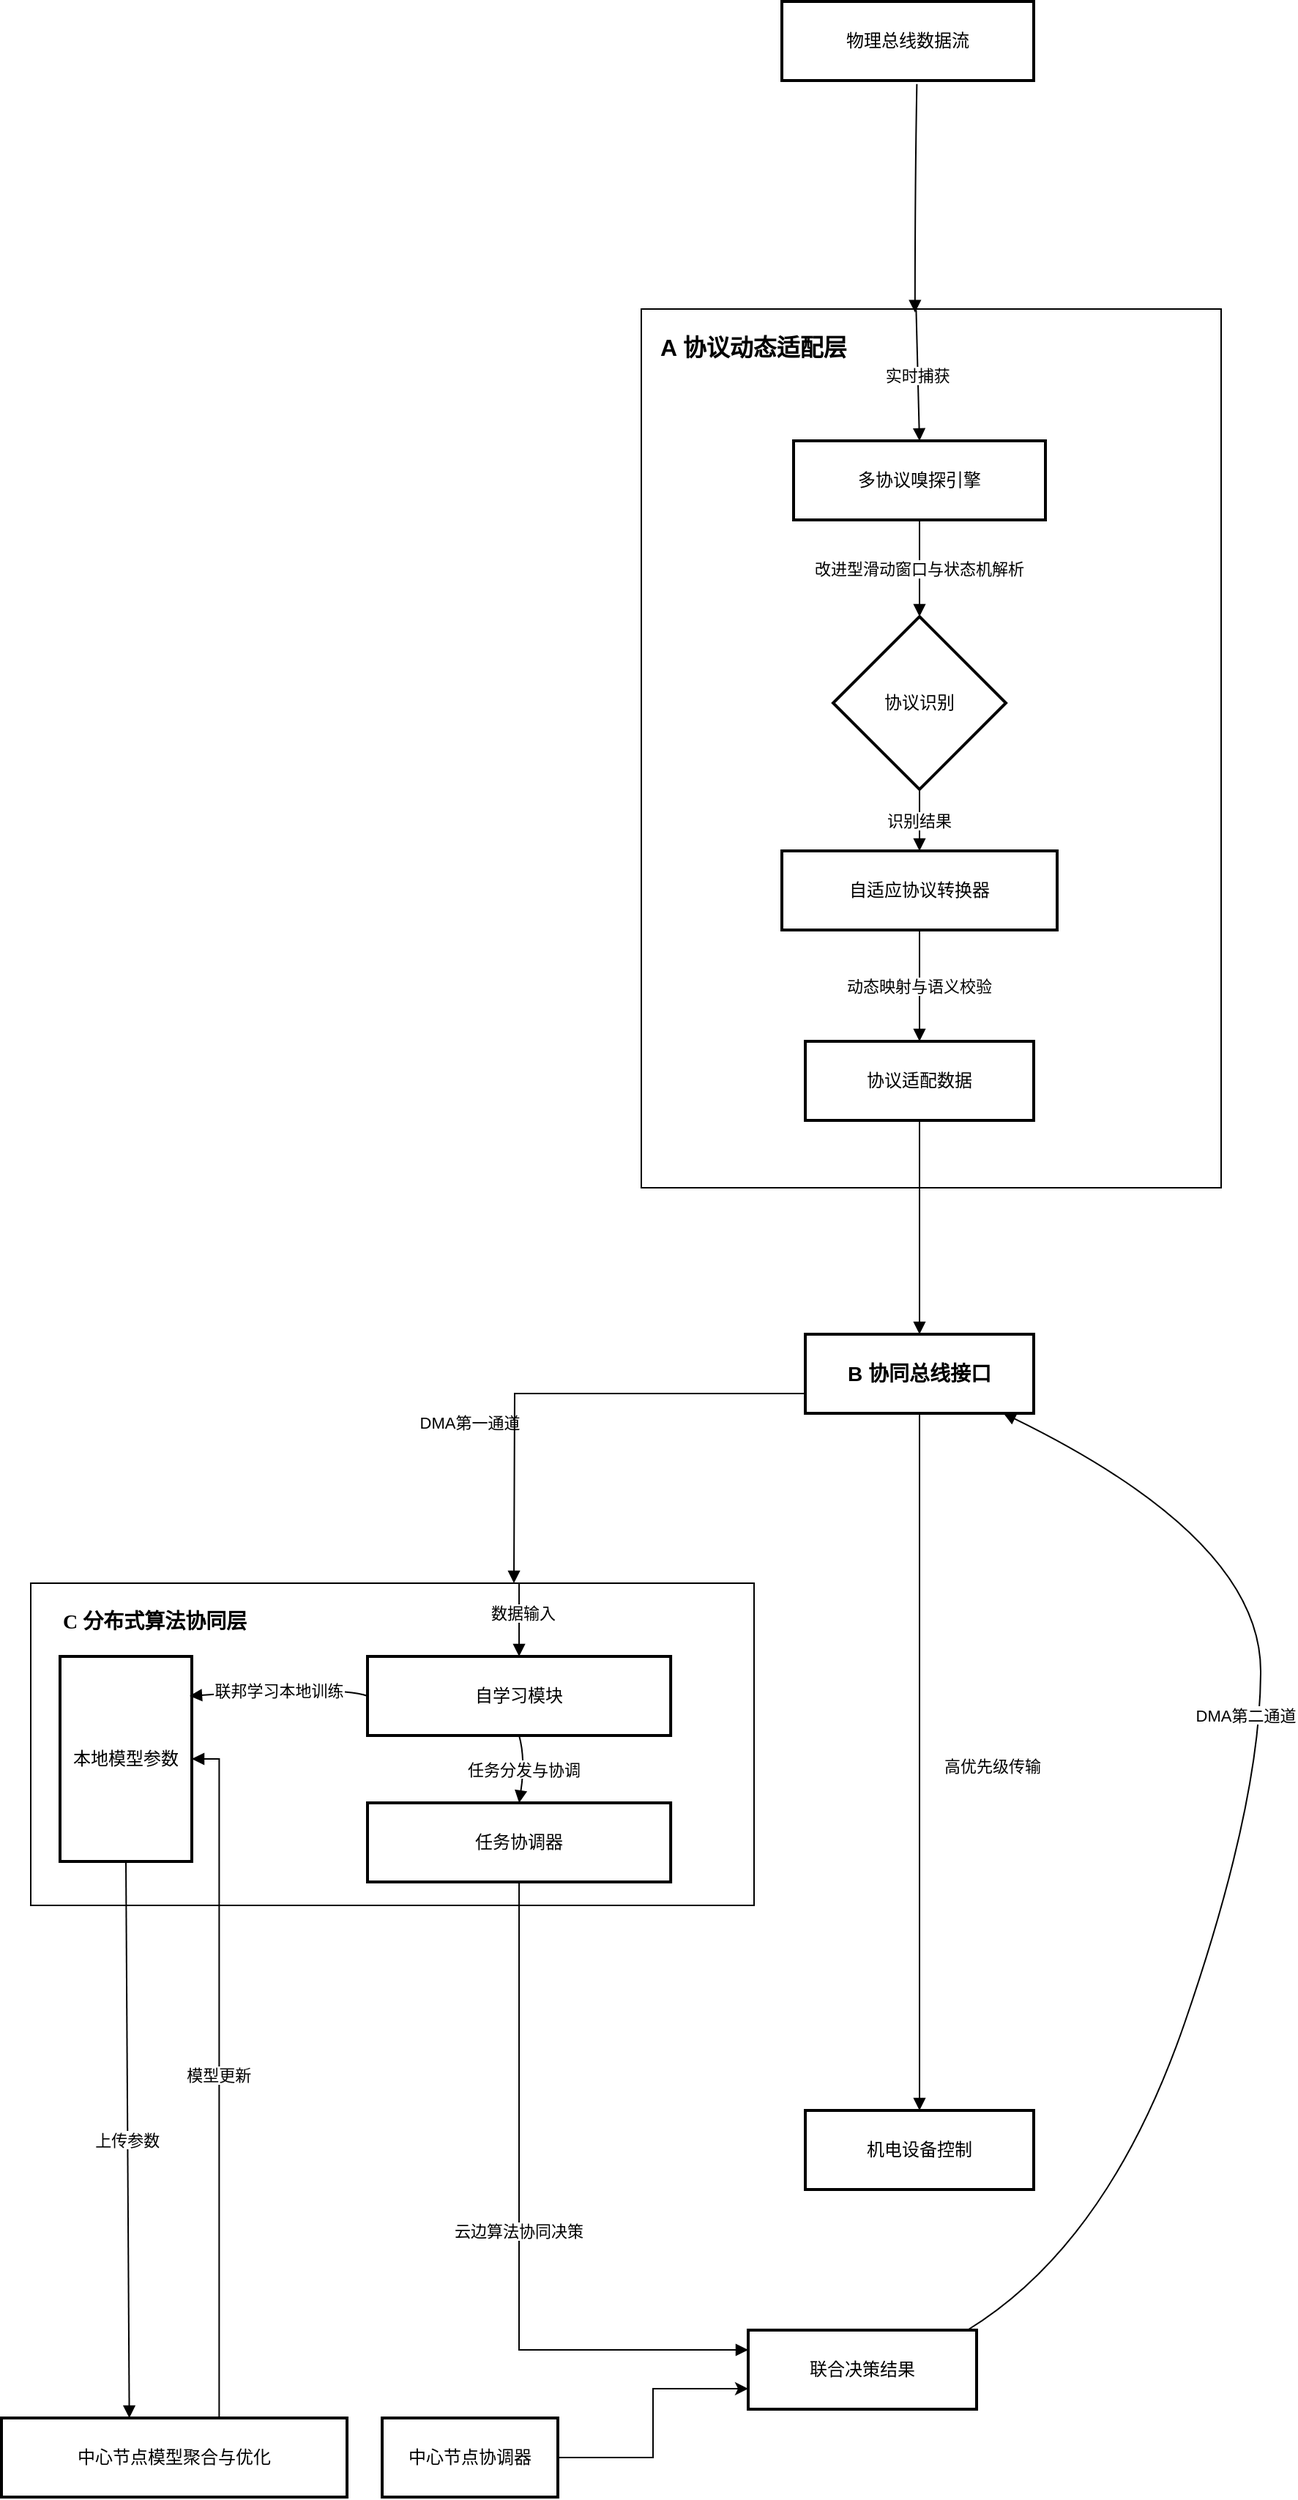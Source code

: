 <mxfile version="27.1.5">
  <diagram name="第 1 页" id="i4zDwKr-480T4ZqlYLz5">
    <mxGraphModel dx="1460" dy="840" grid="1" gridSize="10" guides="1" tooltips="1" connect="1" arrows="1" fold="1" page="1" pageScale="1" pageWidth="827" pageHeight="1169" math="0" shadow="0">
      <root>
        <mxCell id="0" />
        <mxCell id="1" parent="0" />
        <mxCell id="6QbdugIMN3S3a9xzyig_-5" value="" style="group" vertex="1" connectable="0" parent="1">
          <mxGeometry x="647" y="320" width="396" height="600" as="geometry" />
        </mxCell>
        <mxCell id="sWlQ1pEmlknpdHxI84hu-36" value="" style="rounded=0;whiteSpace=wrap;html=1;" parent="6QbdugIMN3S3a9xzyig_-5" vertex="1">
          <mxGeometry width="396" height="600" as="geometry" />
        </mxCell>
        <mxCell id="6QbdugIMN3S3a9xzyig_-1" value="&lt;span style=&quot;font-family: Helvetica; font-style: normal; font-variant-ligatures: normal; font-variant-caps: normal; letter-spacing: normal; orphans: 2; text-align: center; text-indent: 0px; text-transform: none; widows: 2; word-spacing: 0px; -webkit-text-stroke-width: 0px; white-space: normal; text-decoration-thickness: initial; text-decoration-style: initial; text-decoration-color: initial; float: none; display: inline !important;&quot;&gt;A 协议动态适配层&lt;/span&gt;" style="text;whiteSpace=wrap;html=1;fontColor=default;fontStyle=1;fontSize=16;" vertex="1" parent="6QbdugIMN3S3a9xzyig_-5">
          <mxGeometry x="11" y="10" width="139" height="40" as="geometry" />
        </mxCell>
        <mxCell id="6QbdugIMN3S3a9xzyig_-4" value="" style="group" vertex="1" connectable="0" parent="1">
          <mxGeometry x="230" y="1190" width="494" height="220" as="geometry" />
        </mxCell>
        <mxCell id="6QbdugIMN3S3a9xzyig_-3" value="&lt;span style=&quot;color: rgb(0, 0, 0); font-family: Helvetica; font-style: normal; font-variant-ligatures: normal; font-variant-caps: normal; letter-spacing: normal; orphans: 2; text-align: center; text-indent: 0px; text-transform: none; widows: 2; word-spacing: 0px; -webkit-text-stroke-width: 0px; white-space: normal; text-decoration-thickness: initial; text-decoration-style: initial; text-decoration-color: initial; float: none; display: inline !important;&quot;&gt;&lt;font style=&quot;font-size: 14px;&quot;&gt;分布式算法协同层&lt;/font&gt;&lt;/span&gt;" style="text;whiteSpace=wrap;html=1;fontStyle=1" vertex="1" parent="6QbdugIMN3S3a9xzyig_-4">
          <mxGeometry x="20.707" y="10" width="192.275" height="40" as="geometry" />
        </mxCell>
        <mxCell id="6QbdugIMN3S3a9xzyig_-2" value="" style="rounded=0;whiteSpace=wrap;html=1;" vertex="1" parent="6QbdugIMN3S3a9xzyig_-4">
          <mxGeometry width="494.0" height="220" as="geometry" />
        </mxCell>
        <mxCell id="sWlQ1pEmlknpdHxI84hu-10" value="自学习模块" style="whiteSpace=wrap;strokeWidth=2;" parent="6QbdugIMN3S3a9xzyig_-4" vertex="1">
          <mxGeometry x="229.997" y="50" width="207.066" height="54" as="geometry" />
        </mxCell>
        <mxCell id="sWlQ1pEmlknpdHxI84hu-13" value="任务协调器" style="whiteSpace=wrap;strokeWidth=2;" parent="6QbdugIMN3S3a9xzyig_-4" vertex="1">
          <mxGeometry x="229.997" y="150" width="207.066" height="54" as="geometry" />
        </mxCell>
        <mxCell id="sWlQ1pEmlknpdHxI84hu-25" value="数据输入" style="curved=1;startArrow=none;endArrow=block;exitX=0.5;exitY=0;entryX=0.5;entryY=0.01;rounded=0;exitDx=0;exitDy=0;" parent="6QbdugIMN3S3a9xzyig_-4" target="sWlQ1pEmlknpdHxI84hu-10" edge="1">
          <mxGeometry x="-0.2" y="3" relative="1" as="geometry">
            <Array as="points">
              <mxPoint x="333.53" y="40" />
            </Array>
            <mxPoint x="333.53" as="sourcePoint" />
            <mxPoint as="offset" />
          </mxGeometry>
        </mxCell>
        <mxCell id="sWlQ1pEmlknpdHxI84hu-29" value="任务分发与协调" style="curved=1;startArrow=none;endArrow=block;rounded=0;entryX=0.5;entryY=0;entryDx=0;entryDy=0;exitX=0.5;exitY=1;exitDx=0;exitDy=0;" parent="6QbdugIMN3S3a9xzyig_-4" source="sWlQ1pEmlknpdHxI84hu-10" target="sWlQ1pEmlknpdHxI84hu-13" edge="1">
          <mxGeometry relative="1" as="geometry">
            <Array as="points">
              <mxPoint x="337.967" y="120" />
            </Array>
            <mxPoint x="382.227" y="193.075" as="sourcePoint" />
          </mxGeometry>
        </mxCell>
        <mxCell id="sWlQ1pEmlknpdHxI84hu-11" value="本地模型参数" style="whiteSpace=wrap;strokeWidth=2;" parent="6QbdugIMN3S3a9xzyig_-4" vertex="1">
          <mxGeometry x="20" y="50" width="90" height="140" as="geometry" />
        </mxCell>
        <mxCell id="sWlQ1pEmlknpdHxI84hu-26" value="联邦学习本地训练" style="curved=1;startArrow=none;endArrow=block;exitX=0;exitY=0.5;entryX=0.983;entryY=0.193;rounded=0;exitDx=0;exitDy=0;entryDx=0;entryDy=0;entryPerimeter=0;" parent="6QbdugIMN3S3a9xzyig_-4" source="sWlQ1pEmlknpdHxI84hu-10" target="sWlQ1pEmlknpdHxI84hu-11" edge="1">
          <mxGeometry relative="1" as="geometry">
            <Array as="points">
              <mxPoint x="210" y="70" />
            </Array>
          </mxGeometry>
        </mxCell>
        <mxCell id="6QbdugIMN3S3a9xzyig_-11" value="&lt;p class=&quot;MsoNormal&quot;&gt;&lt;b style=&quot;mso-bidi-font-weight:normal&quot;&gt;&lt;span dir=&quot;LTR&quot; style=&quot;mso-spacerun:&#39;yes&#39;;font-family:&#39;Times New Roman&#39;;mso-fareast-font-family:&#39;Google Sans Text&#39;;&lt;br/&gt;color:rgb(27,28,29);mso-ansi-font-weight:bold;mso-ansi-font-style:normal;&lt;br/&gt;font-size:12.0pt;&quot;&gt;&lt;font style=&quot;font-size: 14px;&quot; face=&quot;Google Sans Text&quot;&gt;C 分布式算法协同层&lt;/font&gt;&lt;/span&gt;&lt;/b&gt;&lt;/p&gt;" style="text;whiteSpace=wrap;html=1;" vertex="1" parent="6QbdugIMN3S3a9xzyig_-4">
          <mxGeometry x="20" width="160" height="40" as="geometry" />
        </mxCell>
        <mxCell id="sWlQ1pEmlknpdHxI84hu-2" value="物理总线数据流" style="whiteSpace=wrap;strokeWidth=2;" parent="1" vertex="1">
          <mxGeometry x="743" y="110" width="172" height="54" as="geometry" />
        </mxCell>
        <mxCell id="sWlQ1pEmlknpdHxI84hu-4" value="多协议嗅探引擎" style="whiteSpace=wrap;strokeWidth=2;" parent="1" vertex="1">
          <mxGeometry x="751" y="410" width="172" height="54" as="geometry" />
        </mxCell>
        <mxCell id="sWlQ1pEmlknpdHxI84hu-5" value="协议识别" style="rhombus;strokeWidth=2;whiteSpace=wrap;" parent="1" vertex="1">
          <mxGeometry x="778" y="530" width="118" height="118" as="geometry" />
        </mxCell>
        <mxCell id="sWlQ1pEmlknpdHxI84hu-6" value="自适应协议转换器" style="whiteSpace=wrap;strokeWidth=2;" parent="1" vertex="1">
          <mxGeometry x="743" y="690" width="188" height="54" as="geometry" />
        </mxCell>
        <mxCell id="sWlQ1pEmlknpdHxI84hu-7" value="协议适配数据" style="whiteSpace=wrap;strokeWidth=2;" parent="1" vertex="1">
          <mxGeometry x="759" y="820" width="156" height="54" as="geometry" />
        </mxCell>
        <mxCell id="sWlQ1pEmlknpdHxI84hu-8" value="B 协同总线接口" style="whiteSpace=wrap;strokeWidth=2;fontStyle=1;fontSize=14;" parent="1" vertex="1">
          <mxGeometry x="759" y="1020" width="156" height="54" as="geometry" />
        </mxCell>
        <mxCell id="sWlQ1pEmlknpdHxI84hu-12" value="中心节点模型聚合与优化" style="whiteSpace=wrap;strokeWidth=2;" parent="1" vertex="1">
          <mxGeometry x="210" y="1760" width="236" height="54" as="geometry" />
        </mxCell>
        <mxCell id="sWlQ1pEmlknpdHxI84hu-14" value="联合决策结果" style="whiteSpace=wrap;strokeWidth=2;" parent="1" vertex="1">
          <mxGeometry x="720" y="1700" width="156" height="54" as="geometry" />
        </mxCell>
        <mxCell id="sWlQ1pEmlknpdHxI84hu-16" value="机电设备控制" style="whiteSpace=wrap;strokeWidth=2;" parent="1" vertex="1">
          <mxGeometry x="759" y="1550" width="156" height="54" as="geometry" />
        </mxCell>
        <mxCell id="sWlQ1pEmlknpdHxI84hu-18" value="" style="curved=1;startArrow=none;endArrow=block;exitX=0.536;exitY=1.044;rounded=0;exitDx=0;exitDy=0;entryX=0.472;entryY=0.004;entryDx=0;entryDy=0;entryPerimeter=0;exitPerimeter=0;" parent="1" source="sWlQ1pEmlknpdHxI84hu-2" target="sWlQ1pEmlknpdHxI84hu-36" edge="1">
          <mxGeometry relative="1" as="geometry">
            <Array as="points">
              <mxPoint x="834" y="230" />
            </Array>
            <mxPoint x="843" y="130" as="sourcePoint" />
            <mxPoint x="850" y="310" as="targetPoint" />
          </mxGeometry>
        </mxCell>
        <mxCell id="sWlQ1pEmlknpdHxI84hu-19" value="实时捕获" style="curved=1;startArrow=none;endArrow=block;exitX=0.474;exitY=0.001;entryX=0.5;entryY=0.01;rounded=0;exitDx=0;exitDy=0;exitPerimeter=0;" parent="1" source="sWlQ1pEmlknpdHxI84hu-36" target="sWlQ1pEmlknpdHxI84hu-4" edge="1">
          <mxGeometry relative="1" as="geometry">
            <Array as="points" />
            <mxPoint x="833.0" y="510" as="sourcePoint" />
          </mxGeometry>
        </mxCell>
        <mxCell id="sWlQ1pEmlknpdHxI84hu-20" value="改进型滑动窗口与状态机解析" style="curved=1;startArrow=none;endArrow=block;exitX=0.5;exitY=1.01;entryX=0.5;entryY=0;rounded=0;" parent="1" source="sWlQ1pEmlknpdHxI84hu-4" target="sWlQ1pEmlknpdHxI84hu-5" edge="1">
          <mxGeometry relative="1" as="geometry">
            <Array as="points" />
          </mxGeometry>
        </mxCell>
        <mxCell id="sWlQ1pEmlknpdHxI84hu-21" value="识别结果" style="curved=1;startArrow=none;endArrow=block;exitX=0.5;exitY=1;entryX=0.5;entryY=0;rounded=0;" parent="1" source="sWlQ1pEmlknpdHxI84hu-5" target="sWlQ1pEmlknpdHxI84hu-6" edge="1">
          <mxGeometry relative="1" as="geometry">
            <Array as="points" />
          </mxGeometry>
        </mxCell>
        <mxCell id="sWlQ1pEmlknpdHxI84hu-22" value="动态映射与语义校验" style="curved=1;startArrow=none;endArrow=block;exitX=0.5;exitY=1;entryX=0.5;entryY=0;rounded=0;" parent="1" source="sWlQ1pEmlknpdHxI84hu-6" target="sWlQ1pEmlknpdHxI84hu-7" edge="1">
          <mxGeometry relative="1" as="geometry">
            <Array as="points" />
          </mxGeometry>
        </mxCell>
        <mxCell id="sWlQ1pEmlknpdHxI84hu-23" value="DMA第一通道" style="curved=1;startArrow=none;endArrow=block;exitX=0.5;exitY=1;entryX=0.5;entryY=-0.01;rounded=0;" parent="1" source="sWlQ1pEmlknpdHxI84hu-7" target="sWlQ1pEmlknpdHxI84hu-8" edge="1">
          <mxGeometry x="1" y="-313" relative="1" as="geometry">
            <Array as="points" />
            <mxPoint x="6" y="60" as="offset" />
          </mxGeometry>
        </mxCell>
        <mxCell id="sWlQ1pEmlknpdHxI84hu-24" value="高优先级传输" style="startArrow=none;endArrow=block;exitX=0;exitY=0.75;rounded=0;edgeStyle=orthogonalEdgeStyle;" parent="1" source="sWlQ1pEmlknpdHxI84hu-8" edge="1">
          <mxGeometry x="-1" y="261" relative="1" as="geometry">
            <mxPoint x="560" y="1190" as="targetPoint" />
            <mxPoint x="128" y="-7" as="offset" />
          </mxGeometry>
        </mxCell>
        <mxCell id="sWlQ1pEmlknpdHxI84hu-27" value="上传参数" style="startArrow=none;endArrow=block;exitX=0.5;exitY=1;entryX=0.37;entryY=0;rounded=0;exitDx=0;exitDy=0;" parent="1" source="sWlQ1pEmlknpdHxI84hu-11" target="sWlQ1pEmlknpdHxI84hu-12" edge="1">
          <mxGeometry relative="1" as="geometry" />
        </mxCell>
        <mxCell id="sWlQ1pEmlknpdHxI84hu-28" value="模型更新" style="startArrow=none;endArrow=block;exitX=0.63;exitY=0;entryX=1;entryY=0.5;rounded=0;entryDx=0;entryDy=0;edgeStyle=orthogonalEdgeStyle;" parent="1" source="sWlQ1pEmlknpdHxI84hu-12" target="sWlQ1pEmlknpdHxI84hu-11" edge="1">
          <mxGeometry relative="1" as="geometry" />
        </mxCell>
        <mxCell id="sWlQ1pEmlknpdHxI84hu-30" value="云边算法协同决策" style="startArrow=none;endArrow=block;exitX=0.5;exitY=1;rounded=0;edgeStyle=orthogonalEdgeStyle;entryX=0;entryY=0.25;entryDx=0;entryDy=0;exitDx=0;exitDy=0;" parent="1" source="sWlQ1pEmlknpdHxI84hu-13" target="sWlQ1pEmlknpdHxI84hu-14" edge="1">
          <mxGeometry relative="1" as="geometry">
            <Array as="points">
              <mxPoint x="563" y="1714" />
            </Array>
            <mxPoint x="490.53" y="1370" as="sourcePoint" />
            <mxPoint x="680" y="1690" as="targetPoint" />
          </mxGeometry>
        </mxCell>
        <mxCell id="sWlQ1pEmlknpdHxI84hu-31" value="DMA第二通道" style="curved=1;startArrow=none;endArrow=block;exitX=0.96;exitY=0;entryX=0.86;entryY=0.99;rounded=0;" parent="1" source="sWlQ1pEmlknpdHxI84hu-14" target="sWlQ1pEmlknpdHxI84hu-8" edge="1">
          <mxGeometry x="0.218" y="10" relative="1" as="geometry">
            <Array as="points">
              <mxPoint x="966" y="1641" />
              <mxPoint x="1070" y="1340" />
              <mxPoint x="1070" y="1160" />
            </Array>
            <mxPoint as="offset" />
          </mxGeometry>
        </mxCell>
        <mxCell id="sWlQ1pEmlknpdHxI84hu-33" value="" style="curved=1;startArrow=none;endArrow=block;exitX=0.5;exitY=1;entryX=0.5;entryY=0.01;rounded=0;exitDx=0;exitDy=0;" parent="1" source="sWlQ1pEmlknpdHxI84hu-8" target="sWlQ1pEmlknpdHxI84hu-16" edge="1">
          <mxGeometry relative="1" as="geometry">
            <Array as="points" />
            <mxPoint x="845.0" y="1414" as="sourcePoint" />
          </mxGeometry>
        </mxCell>
        <mxCell id="6QbdugIMN3S3a9xzyig_-10" style="edgeStyle=orthogonalEdgeStyle;rounded=0;orthogonalLoop=1;jettySize=auto;html=1;" edge="1" parent="1" source="6QbdugIMN3S3a9xzyig_-9">
          <mxGeometry relative="1" as="geometry">
            <mxPoint x="720" y="1740" as="targetPoint" />
            <Array as="points">
              <mxPoint x="655" y="1787" />
              <mxPoint x="655" y="1740" />
              <mxPoint x="720" y="1740" />
            </Array>
          </mxGeometry>
        </mxCell>
        <mxCell id="6QbdugIMN3S3a9xzyig_-9" value="中心节点协调器" style="whiteSpace=wrap;strokeWidth=2;" vertex="1" parent="1">
          <mxGeometry x="470" y="1760" width="120" height="54" as="geometry" />
        </mxCell>
      </root>
    </mxGraphModel>
  </diagram>
</mxfile>
